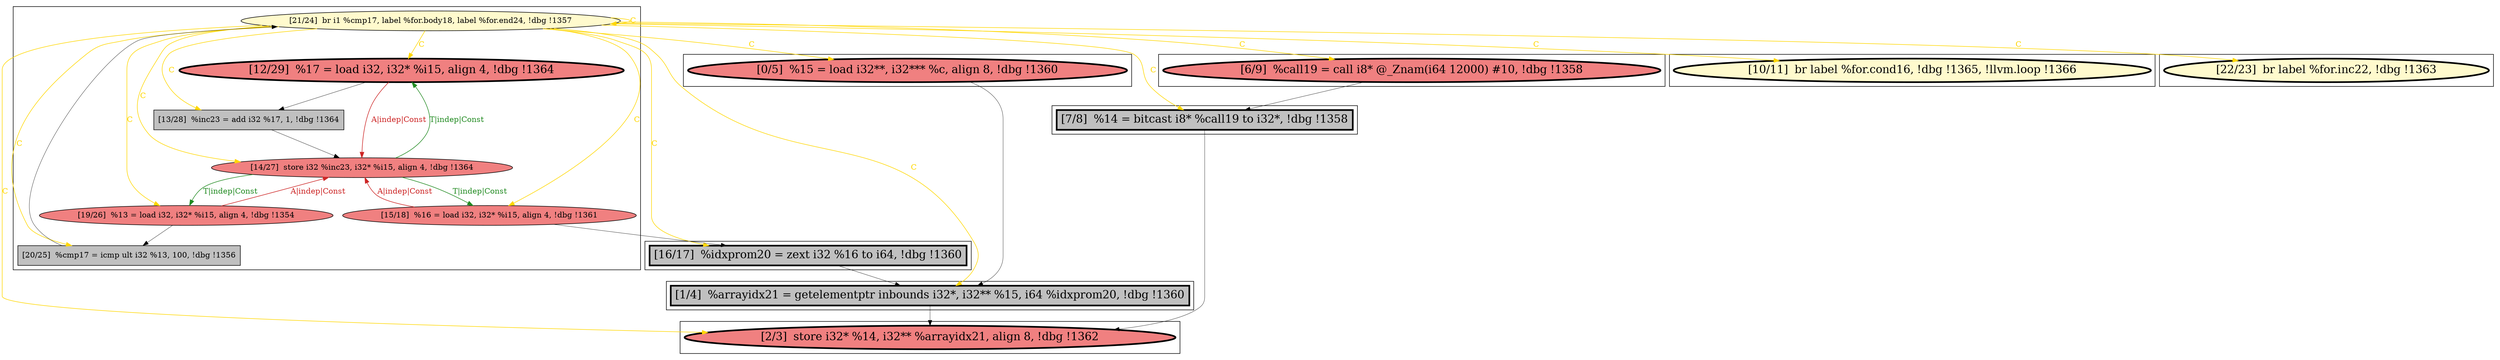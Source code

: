 
digraph G {



node7553->node7544 [style=solid,color=gold,label="C",penwidth=1.0,fontcolor=gold ]
node7544->node7543 [style=solid,color=black,label="",penwidth=0.5,fontcolor=black ]
node7553->node7547 [style=solid,color=gold,label="C",penwidth=1.0,fontcolor=gold ]
node7552->node7551 [style=solid,color=firebrick3,label="A|indep|Const",penwidth=1.0,fontcolor=firebrick3 ]
node7554->node7553 [style=solid,color=black,label="",penwidth=0.5,fontcolor=black ]
node7553->node7552 [style=solid,color=gold,label="C",penwidth=1.0,fontcolor=gold ]
node7553->node7554 [style=solid,color=gold,label="C",penwidth=1.0,fontcolor=gold ]
node7553->node7553 [style=solid,color=gold,label="C",penwidth=1.0,fontcolor=gold ]
node7553->node7543 [style=solid,color=gold,label="C",penwidth=1.0,fontcolor=gold ]
node7556->node7554 [style=solid,color=black,label="",penwidth=0.5,fontcolor=black ]
node7551->node7552 [style=solid,color=forestgreen,label="T|indep|Const",penwidth=1.0,fontcolor=forestgreen ]
node7547->node7544 [style=solid,color=black,label="",penwidth=0.5,fontcolor=black ]
node7553->node7548 [style=solid,color=gold,label="C",penwidth=1.0,fontcolor=gold ]
node7553->node7550 [style=solid,color=gold,label="C",penwidth=1.0,fontcolor=gold ]
node7549->node7557 [style=solid,color=black,label="",penwidth=0.5,fontcolor=black ]
node7553->node7556 [style=solid,color=gold,label="C",penwidth=1.0,fontcolor=gold ]
node7553->node7557 [style=solid,color=gold,label="C",penwidth=1.0,fontcolor=gold ]
node7556->node7551 [style=solid,color=firebrick3,label="A|indep|Const",penwidth=1.0,fontcolor=firebrick3 ]
node7553->node7545 [style=solid,color=gold,label="C",penwidth=1.0,fontcolor=gold ]
node7555->node7551 [style=solid,color=black,label="",penwidth=0.5,fontcolor=black ]
node7546->node7544 [style=solid,color=black,label="",penwidth=0.5,fontcolor=black ]
node7550->node7546 [style=solid,color=black,label="",penwidth=0.5,fontcolor=black ]
node7553->node7551 [style=solid,color=gold,label="C",penwidth=1.0,fontcolor=gold ]
node7553->node7549 [style=solid,color=gold,label="C",penwidth=1.0,fontcolor=gold ]
node7553->node7555 [style=solid,color=gold,label="C",penwidth=1.0,fontcolor=gold ]
node7553->node7546 [style=solid,color=gold,label="C",penwidth=1.0,fontcolor=gold ]
node7551->node7556 [style=solid,color=forestgreen,label="T|indep|Const",penwidth=1.0,fontcolor=forestgreen ]
node7551->node7550 [style=solid,color=forestgreen,label="T|indep|Const",penwidth=1.0,fontcolor=forestgreen ]
node7557->node7543 [style=solid,color=black,label="",penwidth=0.5,fontcolor=black ]
node7552->node7555 [style=solid,color=black,label="",penwidth=0.5,fontcolor=black ]
node7550->node7551 [style=solid,color=firebrick3,label="A|indep|Const",penwidth=1.0,fontcolor=firebrick3 ]


subgraph cluster8 {


node7557 [penwidth=3.0,fontsize=20,fillcolor=grey,label="[7/8]  %14 = bitcast i8* %call19 to i32*, !dbg !1358",shape=rectangle,style=filled ]



}

subgraph cluster7 {


node7552 [penwidth=3.0,fontsize=20,fillcolor=lightcoral,label="[12/29]  %17 = load i32, i32* %i15, align 4, !dbg !1364",shape=ellipse,style=filled ]
node7550 [fillcolor=lightcoral,label="[15/18]  %16 = load i32, i32* %i15, align 4, !dbg !1361",shape=ellipse,style=filled ]
node7556 [fillcolor=lightcoral,label="[19/26]  %13 = load i32, i32* %i15, align 4, !dbg !1354",shape=ellipse,style=filled ]
node7553 [fillcolor=lemonchiffon,label="[21/24]  br i1 %cmp17, label %for.body18, label %for.end24, !dbg !1357",shape=ellipse,style=filled ]
node7554 [fillcolor=grey,label="[20/25]  %cmp17 = icmp ult i32 %13, 100, !dbg !1356",shape=rectangle,style=filled ]
node7551 [fillcolor=lightcoral,label="[14/27]  store i32 %inc23, i32* %i15, align 4, !dbg !1364",shape=ellipse,style=filled ]
node7555 [fillcolor=grey,label="[13/28]  %inc23 = add i32 %17, 1, !dbg !1364",shape=rectangle,style=filled ]



}

subgraph cluster6 {


node7549 [penwidth=3.0,fontsize=20,fillcolor=lightcoral,label="[6/9]  %call19 = call i8* @_Znam(i64 12000) #10, !dbg !1358",shape=ellipse,style=filled ]



}

subgraph cluster0 {


node7543 [penwidth=3.0,fontsize=20,fillcolor=lightcoral,label="[2/3]  store i32* %14, i32** %arrayidx21, align 8, !dbg !1362",shape=ellipse,style=filled ]



}

subgraph cluster5 {


node7548 [penwidth=3.0,fontsize=20,fillcolor=lemonchiffon,label="[10/11]  br label %for.cond16, !dbg !1365, !llvm.loop !1366",shape=ellipse,style=filled ]



}

subgraph cluster1 {


node7544 [penwidth=3.0,fontsize=20,fillcolor=grey,label="[1/4]  %arrayidx21 = getelementptr inbounds i32*, i32** %15, i64 %idxprom20, !dbg !1360",shape=rectangle,style=filled ]



}

subgraph cluster2 {


node7545 [penwidth=3.0,fontsize=20,fillcolor=lemonchiffon,label="[22/23]  br label %for.inc22, !dbg !1363",shape=ellipse,style=filled ]



}

subgraph cluster3 {


node7546 [penwidth=3.0,fontsize=20,fillcolor=grey,label="[16/17]  %idxprom20 = zext i32 %16 to i64, !dbg !1360",shape=rectangle,style=filled ]



}

subgraph cluster4 {


node7547 [penwidth=3.0,fontsize=20,fillcolor=lightcoral,label="[0/5]  %15 = load i32**, i32*** %c, align 8, !dbg !1360",shape=ellipse,style=filled ]



}

}
